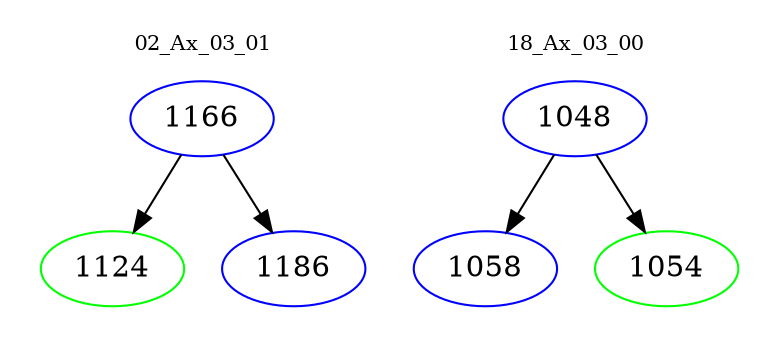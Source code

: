 digraph{
subgraph cluster_0 {
color = white
label = "02_Ax_03_01";
fontsize=10;
T0_1166 [label="1166", color="blue"]
T0_1166 -> T0_1124 [color="black"]
T0_1124 [label="1124", color="green"]
T0_1166 -> T0_1186 [color="black"]
T0_1186 [label="1186", color="blue"]
}
subgraph cluster_1 {
color = white
label = "18_Ax_03_00";
fontsize=10;
T1_1048 [label="1048", color="blue"]
T1_1048 -> T1_1058 [color="black"]
T1_1058 [label="1058", color="blue"]
T1_1048 -> T1_1054 [color="black"]
T1_1054 [label="1054", color="green"]
}
}
